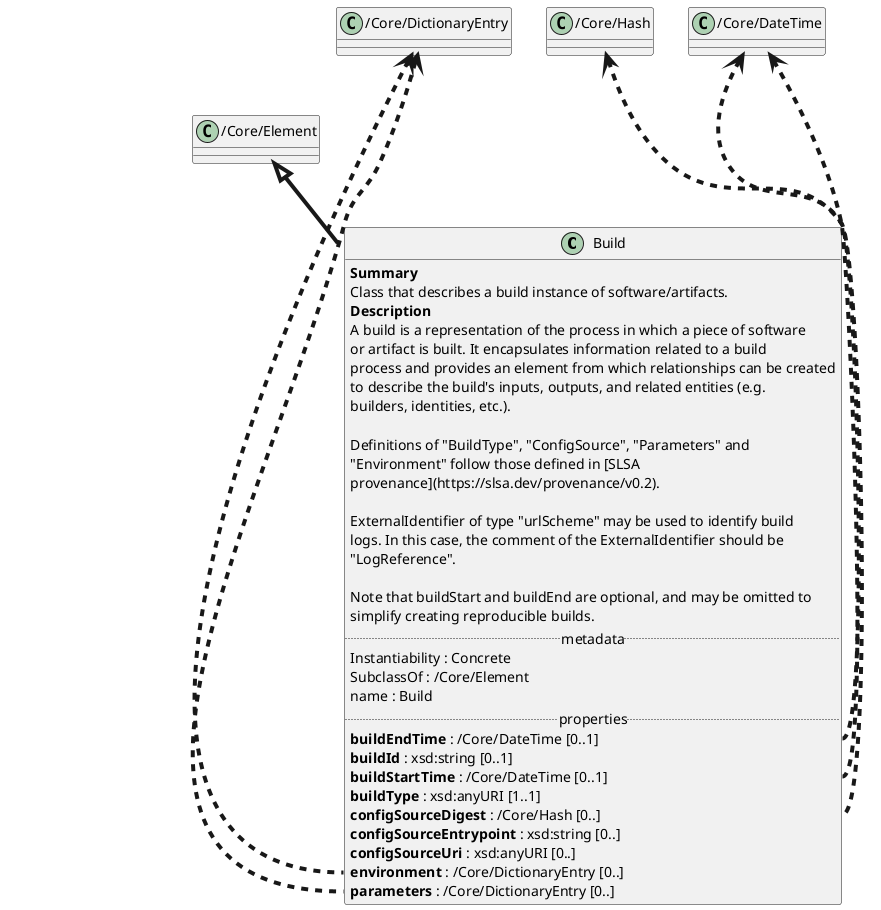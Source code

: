 @startuml
skinparam packageStyle rectangle
set separator none
' vocabulary
' classes
together {
class Build {
<b>Summary</b>
Class that describes a build instance of software/artifacts.
<b>Description</b>
A build is a representation of the process in which a piece of software
or artifact is built. It encapsulates information related to a build
process and provides an element from which relationships can be created
to describe the build's inputs, outputs, and related entities (e.g.
builders, identities, etc.).

Definitions of "BuildType", "ConfigSource", "Parameters" and
"Environment" follow those defined in [SLSA
provenance](https://slsa.dev/provenance/v0.2).

ExternalIdentifier of type "urlScheme" may be used to identify build
logs. In this case, the comment of the ExternalIdentifier should be
"LogReference".

Note that buildStart and buildEnd are optional, and may be omitted to
simplify creating reproducible builds.
.. metadata ..
    Instantiability : Concrete
    SubclassOf : /Core/Element
    name : Build
.. properties ..
    <b>buildEndTime </b>: /Core/DateTime [0..1]
    <b>buildId </b>: xsd:string [0..1]
    <b>buildStartTime </b>: /Core/DateTime [0..1]
    <b>buildType </b>: xsd:anyURI [1..1]
    <b>configSourceDigest </b>: /Core/Hash [0..]
    <b>configSourceEntrypoint </b>: xsd:string [0..]
    <b>configSourceUri </b>: xsd:anyURI [0..]
    <b>environment </b>: /Core/DictionaryEntry [0..]
    <b>parameters </b>: /Core/DictionaryEntry [0..]
}
"/Core/DateTime" <-[dashed,thickness=4]-- "Build::buildEndTime"
"/Core/DateTime" <-[dashed,thickness=4]-- "Build::buildStartTime"
"/Core/Hash" <-[dashed,thickness=4]-- "Build::configSourceDigest"
"/Core/DictionaryEntry" <-[dashed,thickness=4]-- "Build::environment"
"/Core/DictionaryEntry" <-[dashed,thickness=4]-- "Build::parameters"
}
"/Core/Element" <|-[thickness=4]- "Build"
@enduml
